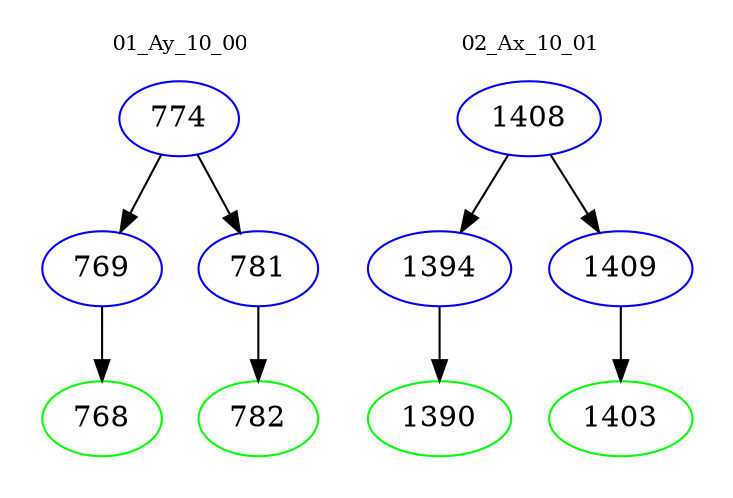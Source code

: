 digraph{
subgraph cluster_0 {
color = white
label = "01_Ay_10_00";
fontsize=10;
T0_774 [label="774", color="blue"]
T0_774 -> T0_769 [color="black"]
T0_769 [label="769", color="blue"]
T0_769 -> T0_768 [color="black"]
T0_768 [label="768", color="green"]
T0_774 -> T0_781 [color="black"]
T0_781 [label="781", color="blue"]
T0_781 -> T0_782 [color="black"]
T0_782 [label="782", color="green"]
}
subgraph cluster_1 {
color = white
label = "02_Ax_10_01";
fontsize=10;
T1_1408 [label="1408", color="blue"]
T1_1408 -> T1_1394 [color="black"]
T1_1394 [label="1394", color="blue"]
T1_1394 -> T1_1390 [color="black"]
T1_1390 [label="1390", color="green"]
T1_1408 -> T1_1409 [color="black"]
T1_1409 [label="1409", color="blue"]
T1_1409 -> T1_1403 [color="black"]
T1_1403 [label="1403", color="green"]
}
}
